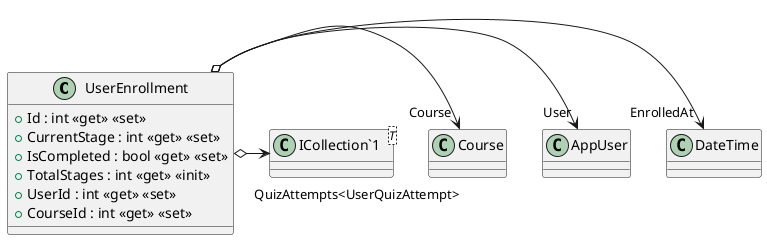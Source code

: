@startuml
class UserEnrollment {
    + Id : int <<get>> <<set>>
    + CurrentStage : int <<get>> <<set>>
    + IsCompleted : bool <<get>> <<set>>
    + TotalStages : int <<get>> <<init>>
    + UserId : int <<get>> <<set>>
    + CourseId : int <<get>> <<set>>
}
class "ICollection`1"<T> {
}
UserEnrollment o-> "EnrolledAt" DateTime
UserEnrollment o-> "User" AppUser
UserEnrollment o-> "Course" Course
UserEnrollment o-> "QuizAttempts<UserQuizAttempt>" "ICollection`1"
@enduml
